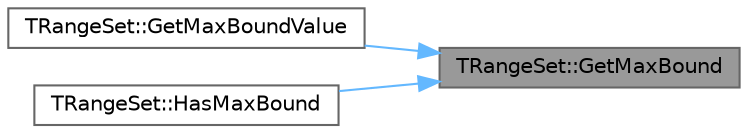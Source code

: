 digraph "TRangeSet::GetMaxBound"
{
 // INTERACTIVE_SVG=YES
 // LATEX_PDF_SIZE
  bgcolor="transparent";
  edge [fontname=Helvetica,fontsize=10,labelfontname=Helvetica,labelfontsize=10];
  node [fontname=Helvetica,fontsize=10,shape=box,height=0.2,width=0.4];
  rankdir="RL";
  Node1 [id="Node000001",label="TRangeSet::GetMaxBound",height=0.2,width=0.4,color="gray40", fillcolor="grey60", style="filled", fontcolor="black",tooltip="Gets the range set's uppermost bound."];
  Node1 -> Node2 [id="edge1_Node000001_Node000002",dir="back",color="steelblue1",style="solid",tooltip=" "];
  Node2 [id="Node000002",label="TRangeSet::GetMaxBoundValue",height=0.2,width=0.4,color="grey40", fillcolor="white", style="filled",URL="$df/df2/classTRangeSet.html#ae117c3131d0df94511dd5ecd59f0fdca",tooltip="Gets the value of the uppermost bound."];
  Node1 -> Node3 [id="edge2_Node000001_Node000003",dir="back",color="steelblue1",style="solid",tooltip=" "];
  Node3 [id="Node000003",label="TRangeSet::HasMaxBound",height=0.2,width=0.4,color="grey40", fillcolor="white", style="filled",URL="$df/df2/classTRangeSet.html#a056fa31907de71c0b3e1d8e29b56b25e",tooltip="Checks whether the range has an uppermost bound."];
}
